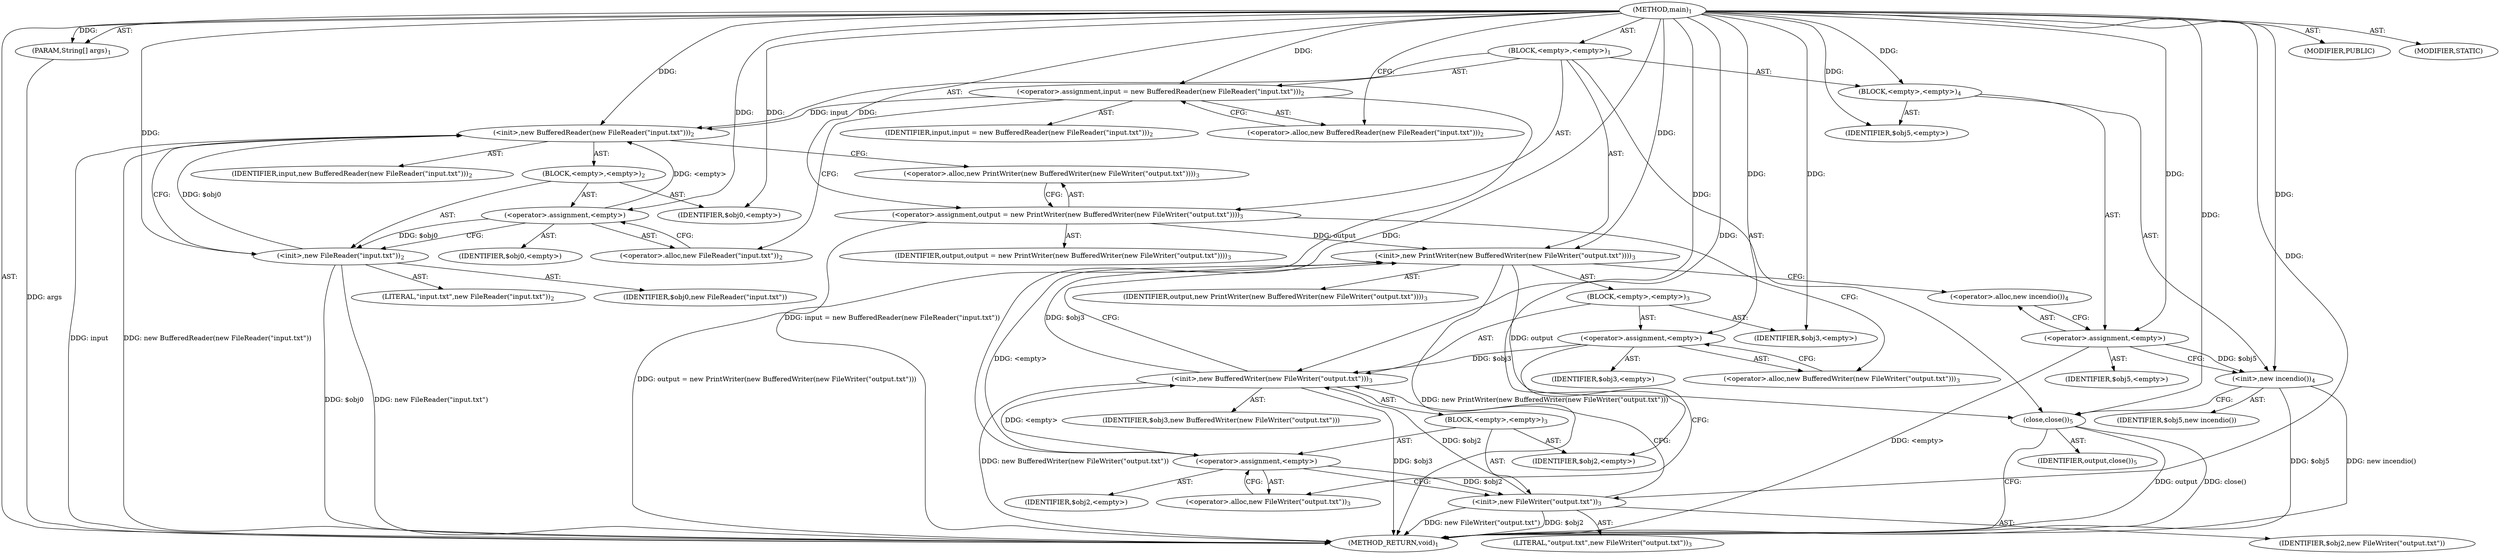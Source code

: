 digraph "main" {  
"17" [label = <(METHOD,main)<SUB>1</SUB>> ]
"18" [label = <(PARAM,String[] args)<SUB>1</SUB>> ]
"19" [label = <(BLOCK,&lt;empty&gt;,&lt;empty&gt;)<SUB>1</SUB>> ]
"20" [label = <(&lt;operator&gt;.assignment,input = new BufferedReader(new FileReader(&quot;input.txt&quot;)))<SUB>2</SUB>> ]
"21" [label = <(IDENTIFIER,input,input = new BufferedReader(new FileReader(&quot;input.txt&quot;)))<SUB>2</SUB>> ]
"22" [label = <(&lt;operator&gt;.alloc,new BufferedReader(new FileReader(&quot;input.txt&quot;)))<SUB>2</SUB>> ]
"23" [label = <(&lt;init&gt;,new BufferedReader(new FileReader(&quot;input.txt&quot;)))<SUB>2</SUB>> ]
"24" [label = <(IDENTIFIER,input,new BufferedReader(new FileReader(&quot;input.txt&quot;)))<SUB>2</SUB>> ]
"25" [label = <(BLOCK,&lt;empty&gt;,&lt;empty&gt;)<SUB>2</SUB>> ]
"26" [label = <(&lt;operator&gt;.assignment,&lt;empty&gt;)> ]
"27" [label = <(IDENTIFIER,$obj0,&lt;empty&gt;)> ]
"28" [label = <(&lt;operator&gt;.alloc,new FileReader(&quot;input.txt&quot;))<SUB>2</SUB>> ]
"29" [label = <(&lt;init&gt;,new FileReader(&quot;input.txt&quot;))<SUB>2</SUB>> ]
"30" [label = <(IDENTIFIER,$obj0,new FileReader(&quot;input.txt&quot;))> ]
"31" [label = <(LITERAL,&quot;input.txt&quot;,new FileReader(&quot;input.txt&quot;))<SUB>2</SUB>> ]
"32" [label = <(IDENTIFIER,$obj0,&lt;empty&gt;)> ]
"33" [label = <(&lt;operator&gt;.assignment,output = new PrintWriter(new BufferedWriter(new FileWriter(&quot;output.txt&quot;))))<SUB>3</SUB>> ]
"34" [label = <(IDENTIFIER,output,output = new PrintWriter(new BufferedWriter(new FileWriter(&quot;output.txt&quot;))))<SUB>3</SUB>> ]
"35" [label = <(&lt;operator&gt;.alloc,new PrintWriter(new BufferedWriter(new FileWriter(&quot;output.txt&quot;))))<SUB>3</SUB>> ]
"36" [label = <(&lt;init&gt;,new PrintWriter(new BufferedWriter(new FileWriter(&quot;output.txt&quot;))))<SUB>3</SUB>> ]
"37" [label = <(IDENTIFIER,output,new PrintWriter(new BufferedWriter(new FileWriter(&quot;output.txt&quot;))))<SUB>3</SUB>> ]
"38" [label = <(BLOCK,&lt;empty&gt;,&lt;empty&gt;)<SUB>3</SUB>> ]
"39" [label = <(&lt;operator&gt;.assignment,&lt;empty&gt;)> ]
"40" [label = <(IDENTIFIER,$obj3,&lt;empty&gt;)> ]
"41" [label = <(&lt;operator&gt;.alloc,new BufferedWriter(new FileWriter(&quot;output.txt&quot;)))<SUB>3</SUB>> ]
"42" [label = <(&lt;init&gt;,new BufferedWriter(new FileWriter(&quot;output.txt&quot;)))<SUB>3</SUB>> ]
"43" [label = <(IDENTIFIER,$obj3,new BufferedWriter(new FileWriter(&quot;output.txt&quot;)))> ]
"44" [label = <(BLOCK,&lt;empty&gt;,&lt;empty&gt;)<SUB>3</SUB>> ]
"45" [label = <(&lt;operator&gt;.assignment,&lt;empty&gt;)> ]
"46" [label = <(IDENTIFIER,$obj2,&lt;empty&gt;)> ]
"47" [label = <(&lt;operator&gt;.alloc,new FileWriter(&quot;output.txt&quot;))<SUB>3</SUB>> ]
"48" [label = <(&lt;init&gt;,new FileWriter(&quot;output.txt&quot;))<SUB>3</SUB>> ]
"49" [label = <(IDENTIFIER,$obj2,new FileWriter(&quot;output.txt&quot;))> ]
"50" [label = <(LITERAL,&quot;output.txt&quot;,new FileWriter(&quot;output.txt&quot;))<SUB>3</SUB>> ]
"51" [label = <(IDENTIFIER,$obj2,&lt;empty&gt;)> ]
"52" [label = <(IDENTIFIER,$obj3,&lt;empty&gt;)> ]
"53" [label = <(BLOCK,&lt;empty&gt;,&lt;empty&gt;)<SUB>4</SUB>> ]
"54" [label = <(&lt;operator&gt;.assignment,&lt;empty&gt;)> ]
"55" [label = <(IDENTIFIER,$obj5,&lt;empty&gt;)> ]
"56" [label = <(&lt;operator&gt;.alloc,new incendio())<SUB>4</SUB>> ]
"57" [label = <(&lt;init&gt;,new incendio())<SUB>4</SUB>> ]
"58" [label = <(IDENTIFIER,$obj5,new incendio())> ]
"59" [label = <(IDENTIFIER,$obj5,&lt;empty&gt;)> ]
"60" [label = <(close,close())<SUB>5</SUB>> ]
"61" [label = <(IDENTIFIER,output,close())<SUB>5</SUB>> ]
"62" [label = <(MODIFIER,PUBLIC)> ]
"63" [label = <(MODIFIER,STATIC)> ]
"64" [label = <(METHOD_RETURN,void)<SUB>1</SUB>> ]
  "17" -> "18"  [ label = "AST: "] 
  "17" -> "19"  [ label = "AST: "] 
  "17" -> "62"  [ label = "AST: "] 
  "17" -> "63"  [ label = "AST: "] 
  "17" -> "64"  [ label = "AST: "] 
  "19" -> "20"  [ label = "AST: "] 
  "19" -> "23"  [ label = "AST: "] 
  "19" -> "33"  [ label = "AST: "] 
  "19" -> "36"  [ label = "AST: "] 
  "19" -> "53"  [ label = "AST: "] 
  "19" -> "60"  [ label = "AST: "] 
  "20" -> "21"  [ label = "AST: "] 
  "20" -> "22"  [ label = "AST: "] 
  "23" -> "24"  [ label = "AST: "] 
  "23" -> "25"  [ label = "AST: "] 
  "25" -> "26"  [ label = "AST: "] 
  "25" -> "29"  [ label = "AST: "] 
  "25" -> "32"  [ label = "AST: "] 
  "26" -> "27"  [ label = "AST: "] 
  "26" -> "28"  [ label = "AST: "] 
  "29" -> "30"  [ label = "AST: "] 
  "29" -> "31"  [ label = "AST: "] 
  "33" -> "34"  [ label = "AST: "] 
  "33" -> "35"  [ label = "AST: "] 
  "36" -> "37"  [ label = "AST: "] 
  "36" -> "38"  [ label = "AST: "] 
  "38" -> "39"  [ label = "AST: "] 
  "38" -> "42"  [ label = "AST: "] 
  "38" -> "52"  [ label = "AST: "] 
  "39" -> "40"  [ label = "AST: "] 
  "39" -> "41"  [ label = "AST: "] 
  "42" -> "43"  [ label = "AST: "] 
  "42" -> "44"  [ label = "AST: "] 
  "44" -> "45"  [ label = "AST: "] 
  "44" -> "48"  [ label = "AST: "] 
  "44" -> "51"  [ label = "AST: "] 
  "45" -> "46"  [ label = "AST: "] 
  "45" -> "47"  [ label = "AST: "] 
  "48" -> "49"  [ label = "AST: "] 
  "48" -> "50"  [ label = "AST: "] 
  "53" -> "54"  [ label = "AST: "] 
  "53" -> "57"  [ label = "AST: "] 
  "53" -> "59"  [ label = "AST: "] 
  "54" -> "55"  [ label = "AST: "] 
  "54" -> "56"  [ label = "AST: "] 
  "57" -> "58"  [ label = "AST: "] 
  "60" -> "61"  [ label = "AST: "] 
  "20" -> "28"  [ label = "CFG: "] 
  "23" -> "35"  [ label = "CFG: "] 
  "33" -> "41"  [ label = "CFG: "] 
  "36" -> "56"  [ label = "CFG: "] 
  "60" -> "64"  [ label = "CFG: "] 
  "22" -> "20"  [ label = "CFG: "] 
  "35" -> "33"  [ label = "CFG: "] 
  "54" -> "57"  [ label = "CFG: "] 
  "57" -> "60"  [ label = "CFG: "] 
  "26" -> "29"  [ label = "CFG: "] 
  "29" -> "23"  [ label = "CFG: "] 
  "39" -> "47"  [ label = "CFG: "] 
  "42" -> "36"  [ label = "CFG: "] 
  "56" -> "54"  [ label = "CFG: "] 
  "28" -> "26"  [ label = "CFG: "] 
  "41" -> "39"  [ label = "CFG: "] 
  "45" -> "48"  [ label = "CFG: "] 
  "48" -> "42"  [ label = "CFG: "] 
  "47" -> "45"  [ label = "CFG: "] 
  "17" -> "22"  [ label = "CFG: "] 
  "18" -> "64"  [ label = "DDG: args"] 
  "20" -> "64"  [ label = "DDG: input = new BufferedReader(new FileReader(&quot;input.txt&quot;))"] 
  "23" -> "64"  [ label = "DDG: input"] 
  "29" -> "64"  [ label = "DDG: $obj0"] 
  "29" -> "64"  [ label = "DDG: new FileReader(&quot;input.txt&quot;)"] 
  "23" -> "64"  [ label = "DDG: new BufferedReader(new FileReader(&quot;input.txt&quot;))"] 
  "33" -> "64"  [ label = "DDG: output = new PrintWriter(new BufferedWriter(new FileWriter(&quot;output.txt&quot;)))"] 
  "42" -> "64"  [ label = "DDG: $obj3"] 
  "48" -> "64"  [ label = "DDG: $obj2"] 
  "48" -> "64"  [ label = "DDG: new FileWriter(&quot;output.txt&quot;)"] 
  "42" -> "64"  [ label = "DDG: new BufferedWriter(new FileWriter(&quot;output.txt&quot;))"] 
  "36" -> "64"  [ label = "DDG: new PrintWriter(new BufferedWriter(new FileWriter(&quot;output.txt&quot;)))"] 
  "54" -> "64"  [ label = "DDG: &lt;empty&gt;"] 
  "57" -> "64"  [ label = "DDG: $obj5"] 
  "57" -> "64"  [ label = "DDG: new incendio()"] 
  "60" -> "64"  [ label = "DDG: output"] 
  "60" -> "64"  [ label = "DDG: close()"] 
  "17" -> "18"  [ label = "DDG: "] 
  "17" -> "20"  [ label = "DDG: "] 
  "17" -> "33"  [ label = "DDG: "] 
  "17" -> "53"  [ label = "DDG: "] 
  "20" -> "23"  [ label = "DDG: input"] 
  "17" -> "23"  [ label = "DDG: "] 
  "26" -> "23"  [ label = "DDG: &lt;empty&gt;"] 
  "29" -> "23"  [ label = "DDG: $obj0"] 
  "33" -> "36"  [ label = "DDG: output"] 
  "17" -> "36"  [ label = "DDG: "] 
  "45" -> "36"  [ label = "DDG: &lt;empty&gt;"] 
  "42" -> "36"  [ label = "DDG: $obj3"] 
  "17" -> "54"  [ label = "DDG: "] 
  "17" -> "59"  [ label = "DDG: "] 
  "36" -> "60"  [ label = "DDG: output"] 
  "17" -> "60"  [ label = "DDG: "] 
  "17" -> "26"  [ label = "DDG: "] 
  "17" -> "32"  [ label = "DDG: "] 
  "17" -> "39"  [ label = "DDG: "] 
  "17" -> "52"  [ label = "DDG: "] 
  "54" -> "57"  [ label = "DDG: $obj5"] 
  "17" -> "57"  [ label = "DDG: "] 
  "26" -> "29"  [ label = "DDG: $obj0"] 
  "17" -> "29"  [ label = "DDG: "] 
  "39" -> "42"  [ label = "DDG: $obj3"] 
  "17" -> "42"  [ label = "DDG: "] 
  "45" -> "42"  [ label = "DDG: &lt;empty&gt;"] 
  "48" -> "42"  [ label = "DDG: $obj2"] 
  "17" -> "45"  [ label = "DDG: "] 
  "17" -> "51"  [ label = "DDG: "] 
  "45" -> "48"  [ label = "DDG: $obj2"] 
  "17" -> "48"  [ label = "DDG: "] 
}
